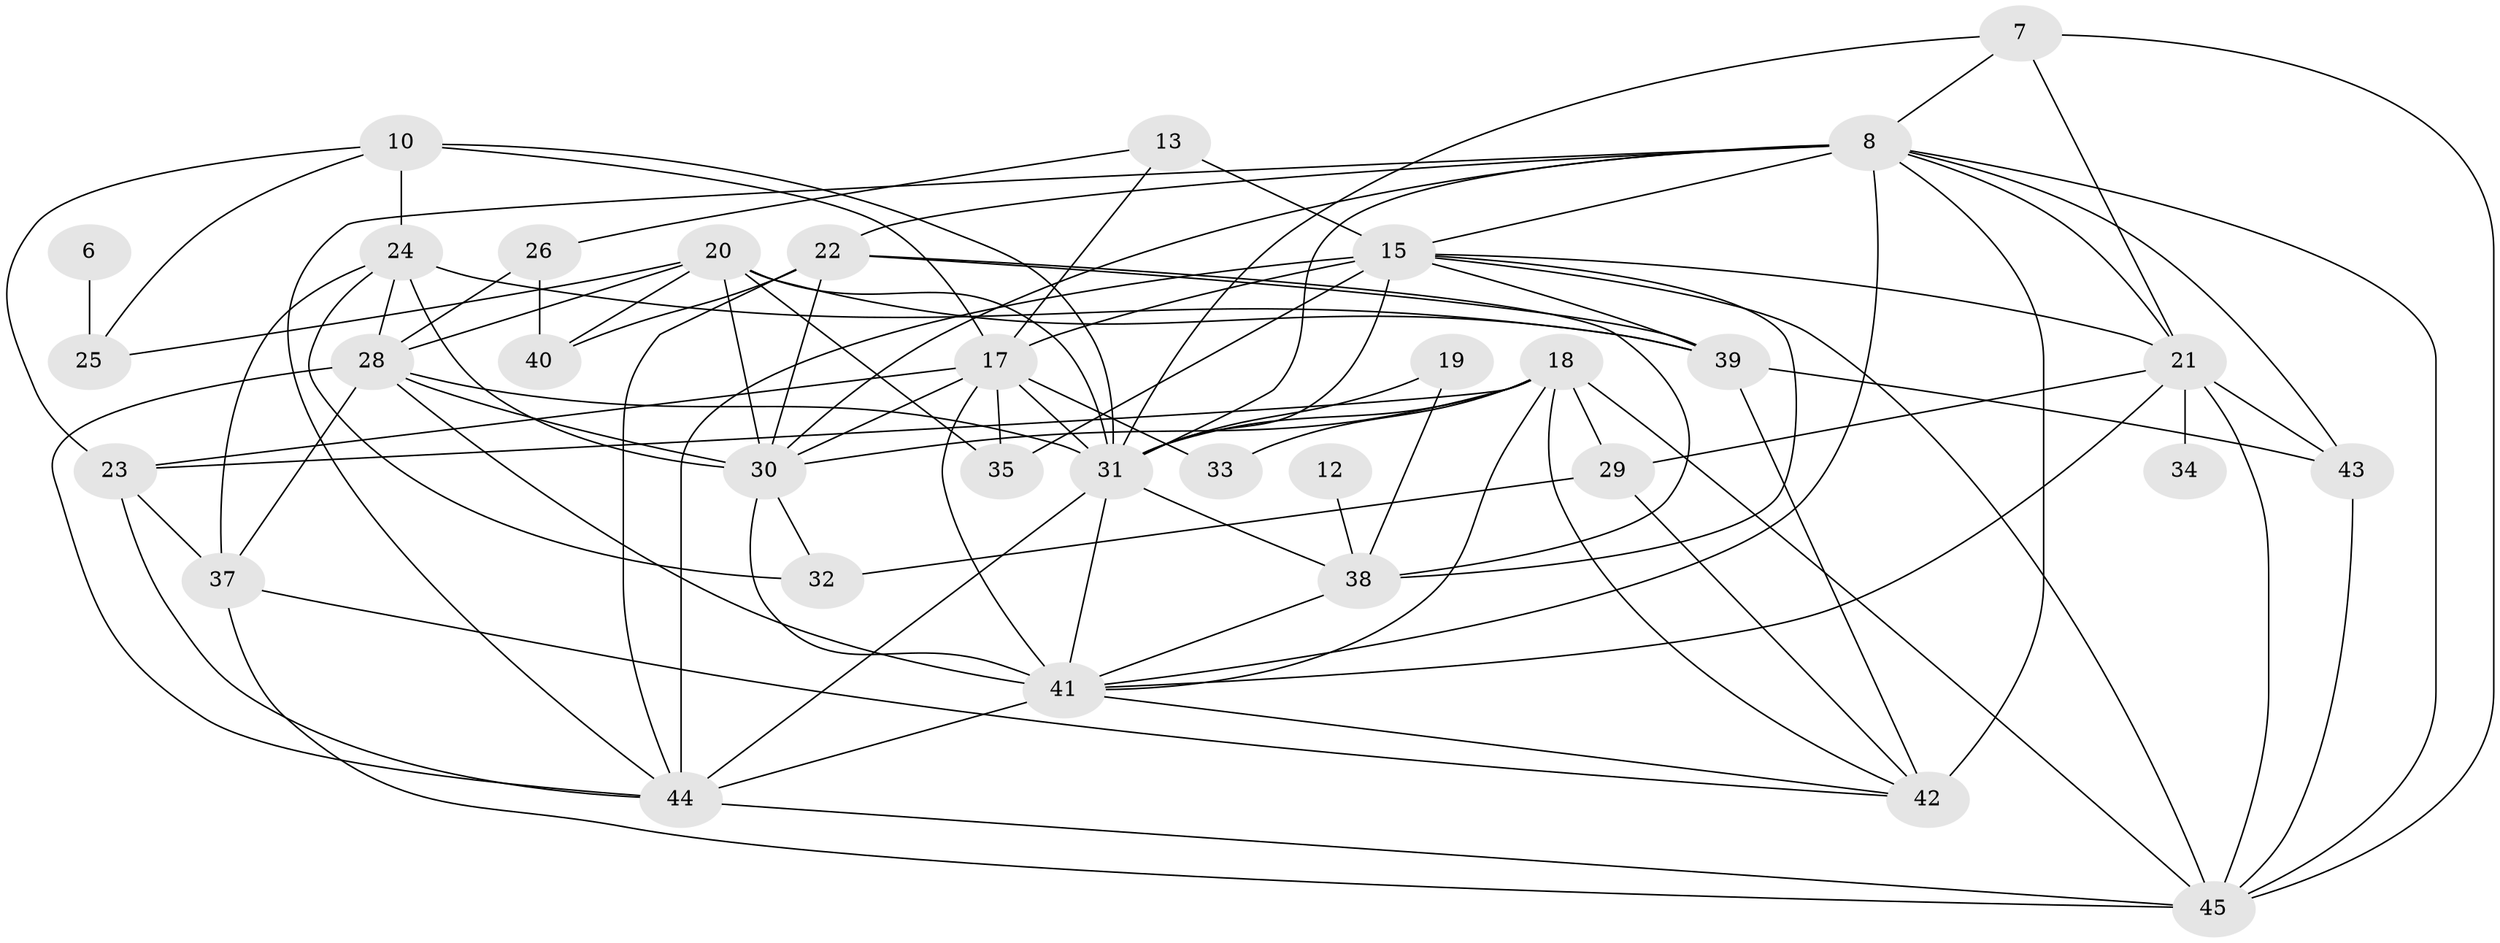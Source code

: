 // original degree distribution, {6: 0.087248322147651, 2: 0.2080536912751678, 5: 0.10067114093959731, 3: 0.2483221476510067, 0: 0.06711409395973154, 1: 0.1476510067114094, 4: 0.12080536912751678, 9: 0.006711409395973154, 8: 0.006711409395973154, 7: 0.006711409395973154}
// Generated by graph-tools (version 1.1) at 2025/35/03/04/25 23:35:45]
// undirected, 34 vertices, 95 edges
graph export_dot {
  node [color=gray90,style=filled];
  6;
  7;
  8;
  10;
  12;
  13;
  15;
  17;
  18;
  19;
  20;
  21;
  22;
  23;
  24;
  25;
  26;
  28;
  29;
  30;
  31;
  32;
  33;
  34;
  35;
  37;
  38;
  39;
  40;
  41;
  42;
  43;
  44;
  45;
  6 -- 25 [weight=1.0];
  7 -- 8 [weight=1.0];
  7 -- 21 [weight=1.0];
  7 -- 31 [weight=2.0];
  7 -- 45 [weight=2.0];
  8 -- 15 [weight=1.0];
  8 -- 21 [weight=1.0];
  8 -- 22 [weight=1.0];
  8 -- 30 [weight=1.0];
  8 -- 31 [weight=1.0];
  8 -- 41 [weight=3.0];
  8 -- 42 [weight=3.0];
  8 -- 43 [weight=1.0];
  8 -- 44 [weight=1.0];
  8 -- 45 [weight=1.0];
  10 -- 17 [weight=1.0];
  10 -- 23 [weight=1.0];
  10 -- 24 [weight=1.0];
  10 -- 25 [weight=1.0];
  10 -- 31 [weight=1.0];
  12 -- 38 [weight=1.0];
  13 -- 15 [weight=1.0];
  13 -- 17 [weight=1.0];
  13 -- 26 [weight=1.0];
  15 -- 17 [weight=1.0];
  15 -- 21 [weight=1.0];
  15 -- 31 [weight=1.0];
  15 -- 35 [weight=1.0];
  15 -- 38 [weight=1.0];
  15 -- 39 [weight=1.0];
  15 -- 44 [weight=2.0];
  15 -- 45 [weight=1.0];
  17 -- 23 [weight=1.0];
  17 -- 30 [weight=1.0];
  17 -- 31 [weight=1.0];
  17 -- 33 [weight=1.0];
  17 -- 35 [weight=1.0];
  17 -- 41 [weight=3.0];
  18 -- 23 [weight=1.0];
  18 -- 29 [weight=1.0];
  18 -- 30 [weight=2.0];
  18 -- 31 [weight=2.0];
  18 -- 33 [weight=1.0];
  18 -- 41 [weight=1.0];
  18 -- 42 [weight=2.0];
  18 -- 45 [weight=1.0];
  19 -- 31 [weight=2.0];
  19 -- 38 [weight=1.0];
  20 -- 25 [weight=1.0];
  20 -- 28 [weight=1.0];
  20 -- 30 [weight=1.0];
  20 -- 31 [weight=1.0];
  20 -- 35 [weight=1.0];
  20 -- 39 [weight=1.0];
  20 -- 40 [weight=1.0];
  21 -- 29 [weight=1.0];
  21 -- 34 [weight=1.0];
  21 -- 41 [weight=1.0];
  21 -- 43 [weight=1.0];
  21 -- 45 [weight=1.0];
  22 -- 30 [weight=1.0];
  22 -- 38 [weight=1.0];
  22 -- 39 [weight=1.0];
  22 -- 40 [weight=1.0];
  22 -- 44 [weight=1.0];
  23 -- 37 [weight=1.0];
  23 -- 44 [weight=2.0];
  24 -- 28 [weight=1.0];
  24 -- 30 [weight=3.0];
  24 -- 32 [weight=2.0];
  24 -- 37 [weight=1.0];
  24 -- 39 [weight=1.0];
  26 -- 28 [weight=1.0];
  26 -- 40 [weight=1.0];
  28 -- 30 [weight=2.0];
  28 -- 31 [weight=1.0];
  28 -- 37 [weight=2.0];
  28 -- 41 [weight=2.0];
  28 -- 44 [weight=1.0];
  29 -- 32 [weight=1.0];
  29 -- 42 [weight=1.0];
  30 -- 32 [weight=1.0];
  30 -- 41 [weight=1.0];
  31 -- 38 [weight=1.0];
  31 -- 41 [weight=1.0];
  31 -- 44 [weight=1.0];
  37 -- 42 [weight=1.0];
  37 -- 45 [weight=2.0];
  38 -- 41 [weight=1.0];
  39 -- 42 [weight=1.0];
  39 -- 43 [weight=2.0];
  41 -- 42 [weight=1.0];
  41 -- 44 [weight=2.0];
  43 -- 45 [weight=1.0];
  44 -- 45 [weight=1.0];
}
